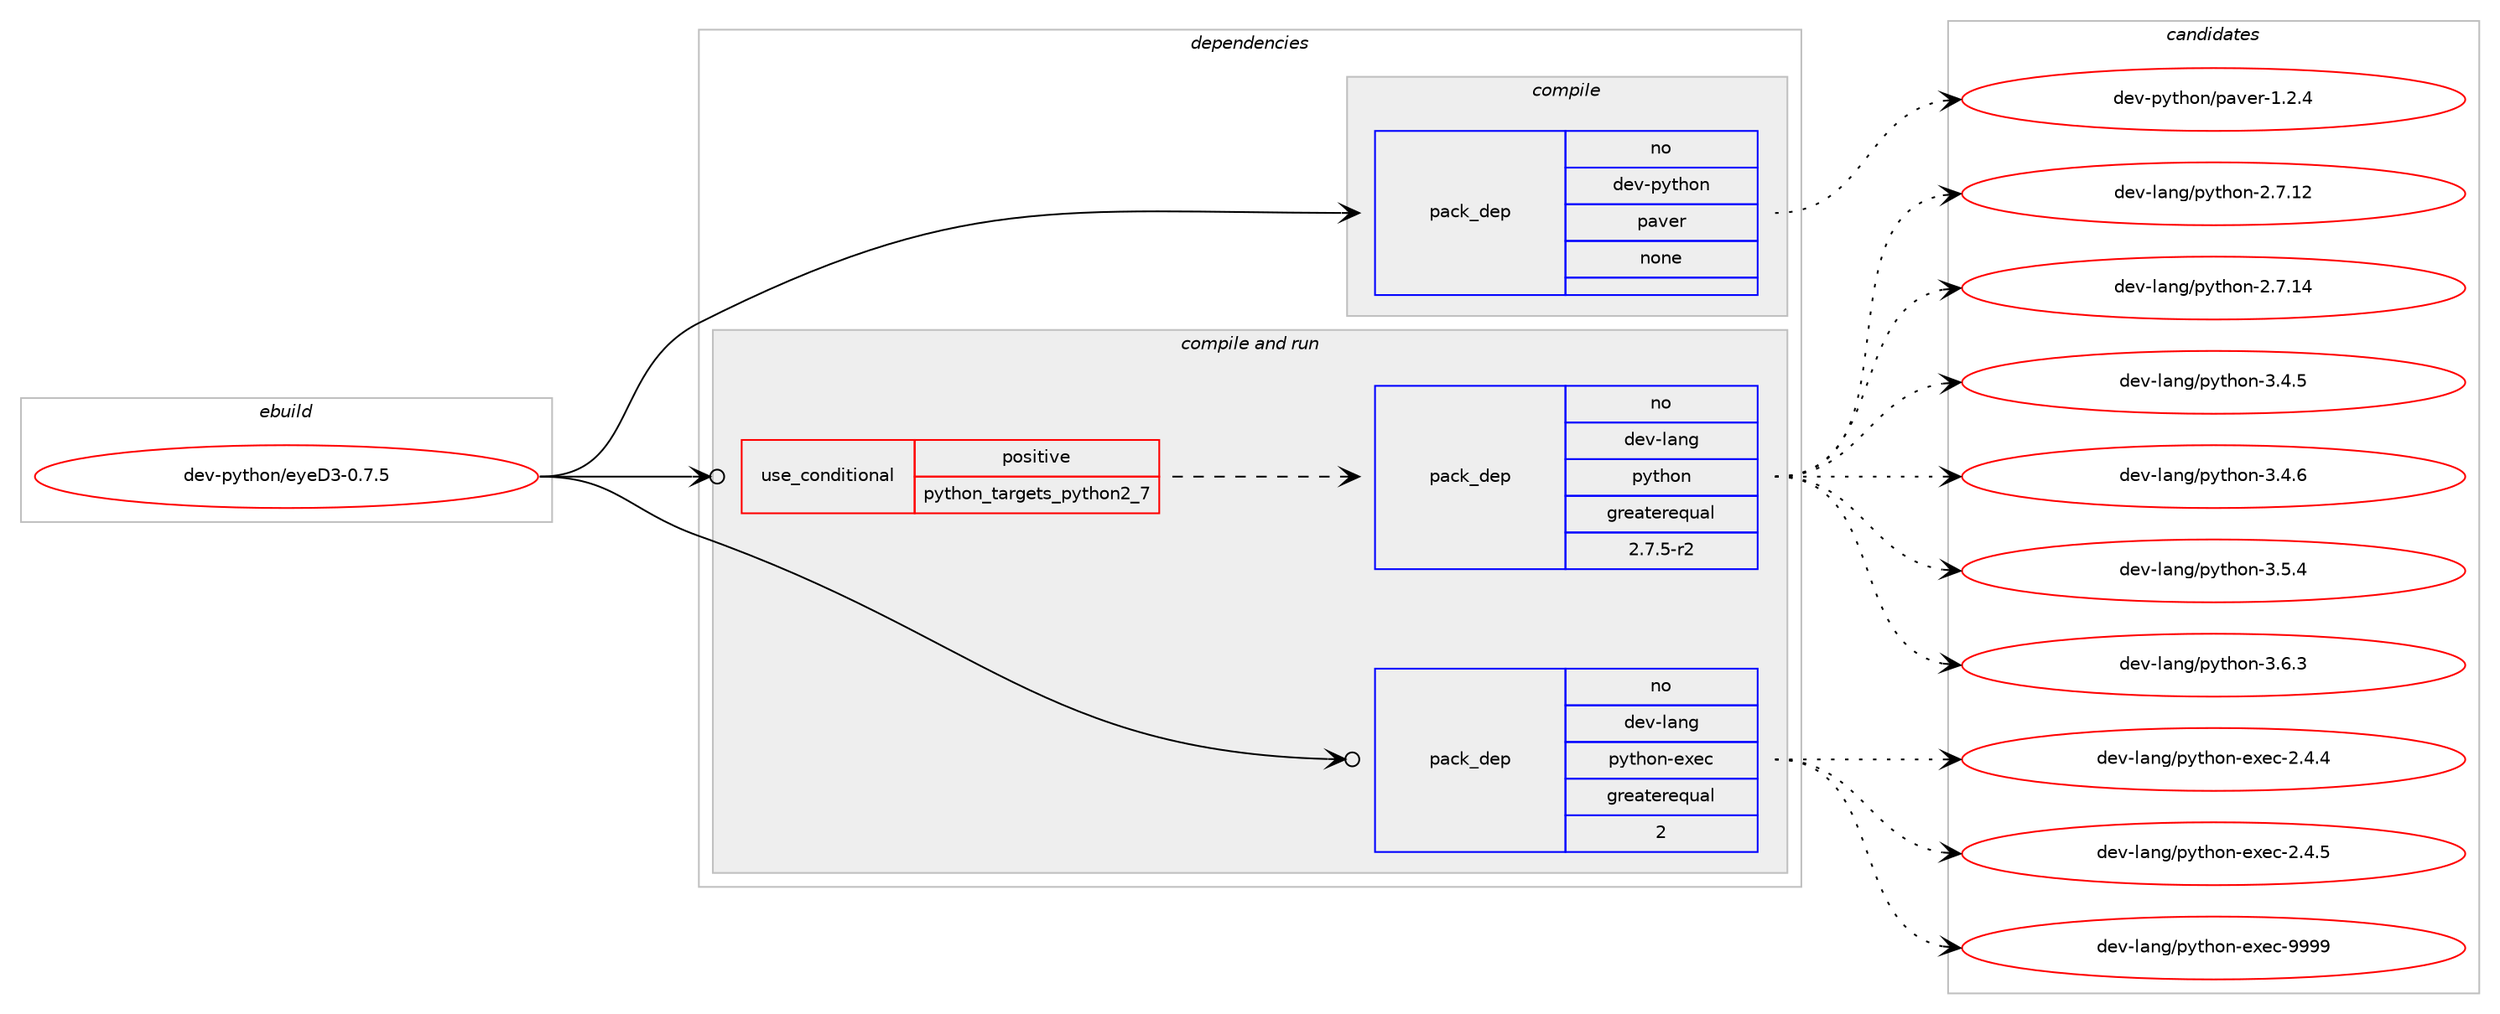 digraph prolog {

# *************
# Graph options
# *************

newrank=true;
concentrate=true;
compound=true;
graph [rankdir=LR,fontname=Helvetica,fontsize=10,ranksep=1.5];#, ranksep=2.5, nodesep=0.2];
edge  [arrowhead=vee];
node  [fontname=Helvetica,fontsize=10];

# **********
# The ebuild
# **********

subgraph cluster_leftcol {
color=gray;
rank=same;
label=<<i>ebuild</i>>;
id [label="dev-python/eyeD3-0.7.5", color=red, width=4, href="../dev-python/eyeD3-0.7.5.svg"];
}

# ****************
# The dependencies
# ****************

subgraph cluster_midcol {
color=gray;
label=<<i>dependencies</i>>;
subgraph cluster_compile {
fillcolor="#eeeeee";
style=filled;
label=<<i>compile</i>>;
subgraph pack120157 {
dependency156526 [label=<<TABLE BORDER="0" CELLBORDER="1" CELLSPACING="0" CELLPADDING="4" WIDTH="220"><TR><TD ROWSPAN="6" CELLPADDING="30">pack_dep</TD></TR><TR><TD WIDTH="110">no</TD></TR><TR><TD>dev-python</TD></TR><TR><TD>paver</TD></TR><TR><TD>none</TD></TR><TR><TD></TD></TR></TABLE>>, shape=none, color=blue];
}
id:e -> dependency156526:w [weight=20,style="solid",arrowhead="vee"];
}
subgraph cluster_compileandrun {
fillcolor="#eeeeee";
style=filled;
label=<<i>compile and run</i>>;
subgraph cond32532 {
dependency156527 [label=<<TABLE BORDER="0" CELLBORDER="1" CELLSPACING="0" CELLPADDING="4"><TR><TD ROWSPAN="3" CELLPADDING="10">use_conditional</TD></TR><TR><TD>positive</TD></TR><TR><TD>python_targets_python2_7</TD></TR></TABLE>>, shape=none, color=red];
subgraph pack120158 {
dependency156528 [label=<<TABLE BORDER="0" CELLBORDER="1" CELLSPACING="0" CELLPADDING="4" WIDTH="220"><TR><TD ROWSPAN="6" CELLPADDING="30">pack_dep</TD></TR><TR><TD WIDTH="110">no</TD></TR><TR><TD>dev-lang</TD></TR><TR><TD>python</TD></TR><TR><TD>greaterequal</TD></TR><TR><TD>2.7.5-r2</TD></TR></TABLE>>, shape=none, color=blue];
}
dependency156527:e -> dependency156528:w [weight=20,style="dashed",arrowhead="vee"];
}
id:e -> dependency156527:w [weight=20,style="solid",arrowhead="odotvee"];
subgraph pack120159 {
dependency156529 [label=<<TABLE BORDER="0" CELLBORDER="1" CELLSPACING="0" CELLPADDING="4" WIDTH="220"><TR><TD ROWSPAN="6" CELLPADDING="30">pack_dep</TD></TR><TR><TD WIDTH="110">no</TD></TR><TR><TD>dev-lang</TD></TR><TR><TD>python-exec</TD></TR><TR><TD>greaterequal</TD></TR><TR><TD>2</TD></TR></TABLE>>, shape=none, color=blue];
}
id:e -> dependency156529:w [weight=20,style="solid",arrowhead="odotvee"];
}
subgraph cluster_run {
fillcolor="#eeeeee";
style=filled;
label=<<i>run</i>>;
}
}

# **************
# The candidates
# **************

subgraph cluster_choices {
rank=same;
color=gray;
label=<<i>candidates</i>>;

subgraph choice120157 {
color=black;
nodesep=1;
choice100101118451121211161041111104711297118101114454946504652 [label="dev-python/paver-1.2.4", color=red, width=4,href="../dev-python/paver-1.2.4.svg"];
dependency156526:e -> choice100101118451121211161041111104711297118101114454946504652:w [style=dotted,weight="100"];
}
subgraph choice120158 {
color=black;
nodesep=1;
choice10010111845108971101034711212111610411111045504655464950 [label="dev-lang/python-2.7.12", color=red, width=4,href="../dev-lang/python-2.7.12.svg"];
choice10010111845108971101034711212111610411111045504655464952 [label="dev-lang/python-2.7.14", color=red, width=4,href="../dev-lang/python-2.7.14.svg"];
choice100101118451089711010347112121116104111110455146524653 [label="dev-lang/python-3.4.5", color=red, width=4,href="../dev-lang/python-3.4.5.svg"];
choice100101118451089711010347112121116104111110455146524654 [label="dev-lang/python-3.4.6", color=red, width=4,href="../dev-lang/python-3.4.6.svg"];
choice100101118451089711010347112121116104111110455146534652 [label="dev-lang/python-3.5.4", color=red, width=4,href="../dev-lang/python-3.5.4.svg"];
choice100101118451089711010347112121116104111110455146544651 [label="dev-lang/python-3.6.3", color=red, width=4,href="../dev-lang/python-3.6.3.svg"];
dependency156528:e -> choice10010111845108971101034711212111610411111045504655464950:w [style=dotted,weight="100"];
dependency156528:e -> choice10010111845108971101034711212111610411111045504655464952:w [style=dotted,weight="100"];
dependency156528:e -> choice100101118451089711010347112121116104111110455146524653:w [style=dotted,weight="100"];
dependency156528:e -> choice100101118451089711010347112121116104111110455146524654:w [style=dotted,weight="100"];
dependency156528:e -> choice100101118451089711010347112121116104111110455146534652:w [style=dotted,weight="100"];
dependency156528:e -> choice100101118451089711010347112121116104111110455146544651:w [style=dotted,weight="100"];
}
subgraph choice120159 {
color=black;
nodesep=1;
choice1001011184510897110103471121211161041111104510112010199455046524652 [label="dev-lang/python-exec-2.4.4", color=red, width=4,href="../dev-lang/python-exec-2.4.4.svg"];
choice1001011184510897110103471121211161041111104510112010199455046524653 [label="dev-lang/python-exec-2.4.5", color=red, width=4,href="../dev-lang/python-exec-2.4.5.svg"];
choice10010111845108971101034711212111610411111045101120101994557575757 [label="dev-lang/python-exec-9999", color=red, width=4,href="../dev-lang/python-exec-9999.svg"];
dependency156529:e -> choice1001011184510897110103471121211161041111104510112010199455046524652:w [style=dotted,weight="100"];
dependency156529:e -> choice1001011184510897110103471121211161041111104510112010199455046524653:w [style=dotted,weight="100"];
dependency156529:e -> choice10010111845108971101034711212111610411111045101120101994557575757:w [style=dotted,weight="100"];
}
}

}
